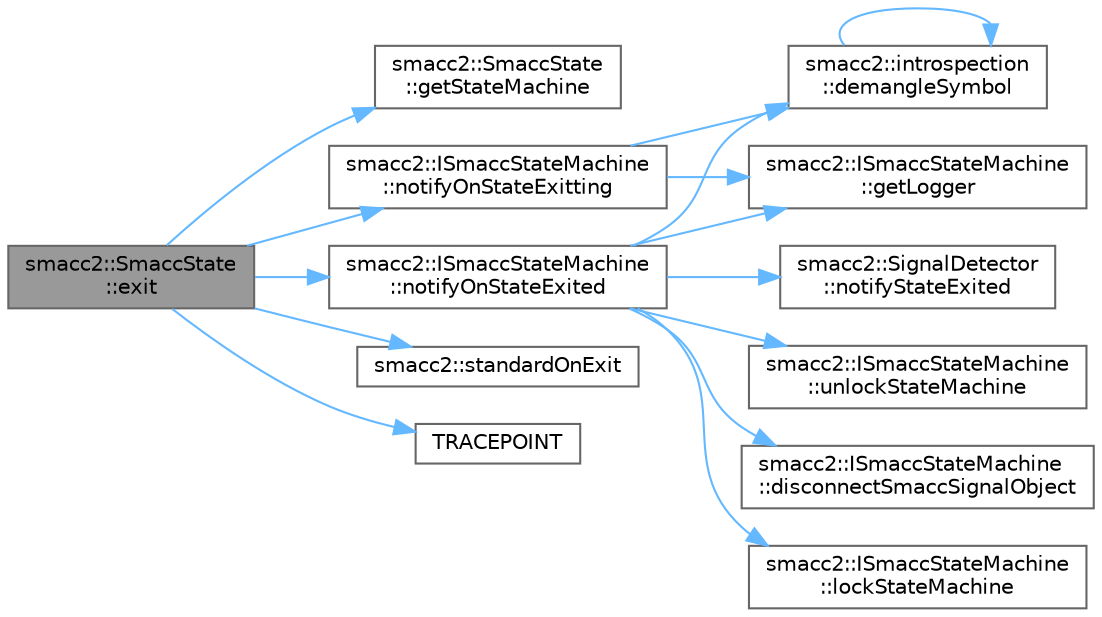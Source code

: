 digraph "smacc2::SmaccState::exit"
{
 // LATEX_PDF_SIZE
  bgcolor="transparent";
  edge [fontname=Helvetica,fontsize=10,labelfontname=Helvetica,labelfontsize=10];
  node [fontname=Helvetica,fontsize=10,shape=box,height=0.2,width=0.4];
  rankdir="LR";
  Node1 [label="smacc2::SmaccState\l::exit",height=0.2,width=0.4,color="gray40", fillcolor="grey60", style="filled", fontcolor="black",tooltip=" "];
  Node1 -> Node2 [color="steelblue1",style="solid"];
  Node2 [label="smacc2::SmaccState\l::getStateMachine",height=0.2,width=0.4,color="grey40", fillcolor="white", style="filled",URL="$classsmacc2_1_1SmaccState.html#a5d4c6a7ca27204c325f6e951942c839a",tooltip=" "];
  Node1 -> Node3 [color="steelblue1",style="solid"];
  Node3 [label="smacc2::ISmaccStateMachine\l::notifyOnStateExited",height=0.2,width=0.4,color="grey40", fillcolor="white", style="filled",URL="$classsmacc2_1_1ISmaccStateMachine.html#a73ee6bc299f74724ad5c734b55e544c5",tooltip=" "];
  Node3 -> Node4 [color="steelblue1",style="solid"];
  Node4 [label="smacc2::introspection\l::demangleSymbol",height=0.2,width=0.4,color="grey40", fillcolor="white", style="filled",URL="$namespacesmacc2_1_1introspection.html#aba19132e50f25adee919c2504ae6a3a2",tooltip=" "];
  Node4 -> Node4 [color="steelblue1",style="solid"];
  Node3 -> Node5 [color="steelblue1",style="solid"];
  Node5 [label="smacc2::ISmaccStateMachine\l::disconnectSmaccSignalObject",height=0.2,width=0.4,color="grey40", fillcolor="white", style="filled",URL="$classsmacc2_1_1ISmaccStateMachine.html#a84e4944583da9a3189720bf2560603e0",tooltip=" "];
  Node3 -> Node6 [color="steelblue1",style="solid"];
  Node6 [label="smacc2::ISmaccStateMachine\l::getLogger",height=0.2,width=0.4,color="grey40", fillcolor="white", style="filled",URL="$classsmacc2_1_1ISmaccStateMachine.html#acc4b310700e4256383d28f56217c3ce1",tooltip=" "];
  Node3 -> Node7 [color="steelblue1",style="solid"];
  Node7 [label="smacc2::ISmaccStateMachine\l::lockStateMachine",height=0.2,width=0.4,color="grey40", fillcolor="white", style="filled",URL="$classsmacc2_1_1ISmaccStateMachine.html#a79e82f5c2ff6e8110577b87142ce6989",tooltip=" "];
  Node3 -> Node8 [color="steelblue1",style="solid"];
  Node8 [label="smacc2::SignalDetector\l::notifyStateExited",height=0.2,width=0.4,color="grey40", fillcolor="white", style="filled",URL="$classsmacc2_1_1SignalDetector.html#a5bba754f0a9e2366034da17501a6b490",tooltip=" "];
  Node3 -> Node9 [color="steelblue1",style="solid"];
  Node9 [label="smacc2::ISmaccStateMachine\l::unlockStateMachine",height=0.2,width=0.4,color="grey40", fillcolor="white", style="filled",URL="$classsmacc2_1_1ISmaccStateMachine.html#aa44b10c52d75d14482d23cda7e31b718",tooltip=" "];
  Node1 -> Node10 [color="steelblue1",style="solid"];
  Node10 [label="smacc2::ISmaccStateMachine\l::notifyOnStateExitting",height=0.2,width=0.4,color="grey40", fillcolor="white", style="filled",URL="$classsmacc2_1_1ISmaccStateMachine.html#a380ecb6f3767060cbc4447e6c814d917",tooltip=" "];
  Node10 -> Node4 [color="steelblue1",style="solid"];
  Node10 -> Node6 [color="steelblue1",style="solid"];
  Node1 -> Node11 [color="steelblue1",style="solid"];
  Node11 [label="smacc2::standardOnExit",height=0.2,width=0.4,color="grey40", fillcolor="white", style="filled",URL="$namespacesmacc2.html#aaba144ff4f53f5006fd2258292713b2c",tooltip=" "];
  Node1 -> Node12 [color="steelblue1",style="solid"];
  Node12 [label="TRACEPOINT",height=0.2,width=0.4,color="grey40", fillcolor="white", style="filled",URL="$smacc__tracing_8cpp.html#a99b909db1e382a9b899ec134046d0213",tooltip=" "];
}
